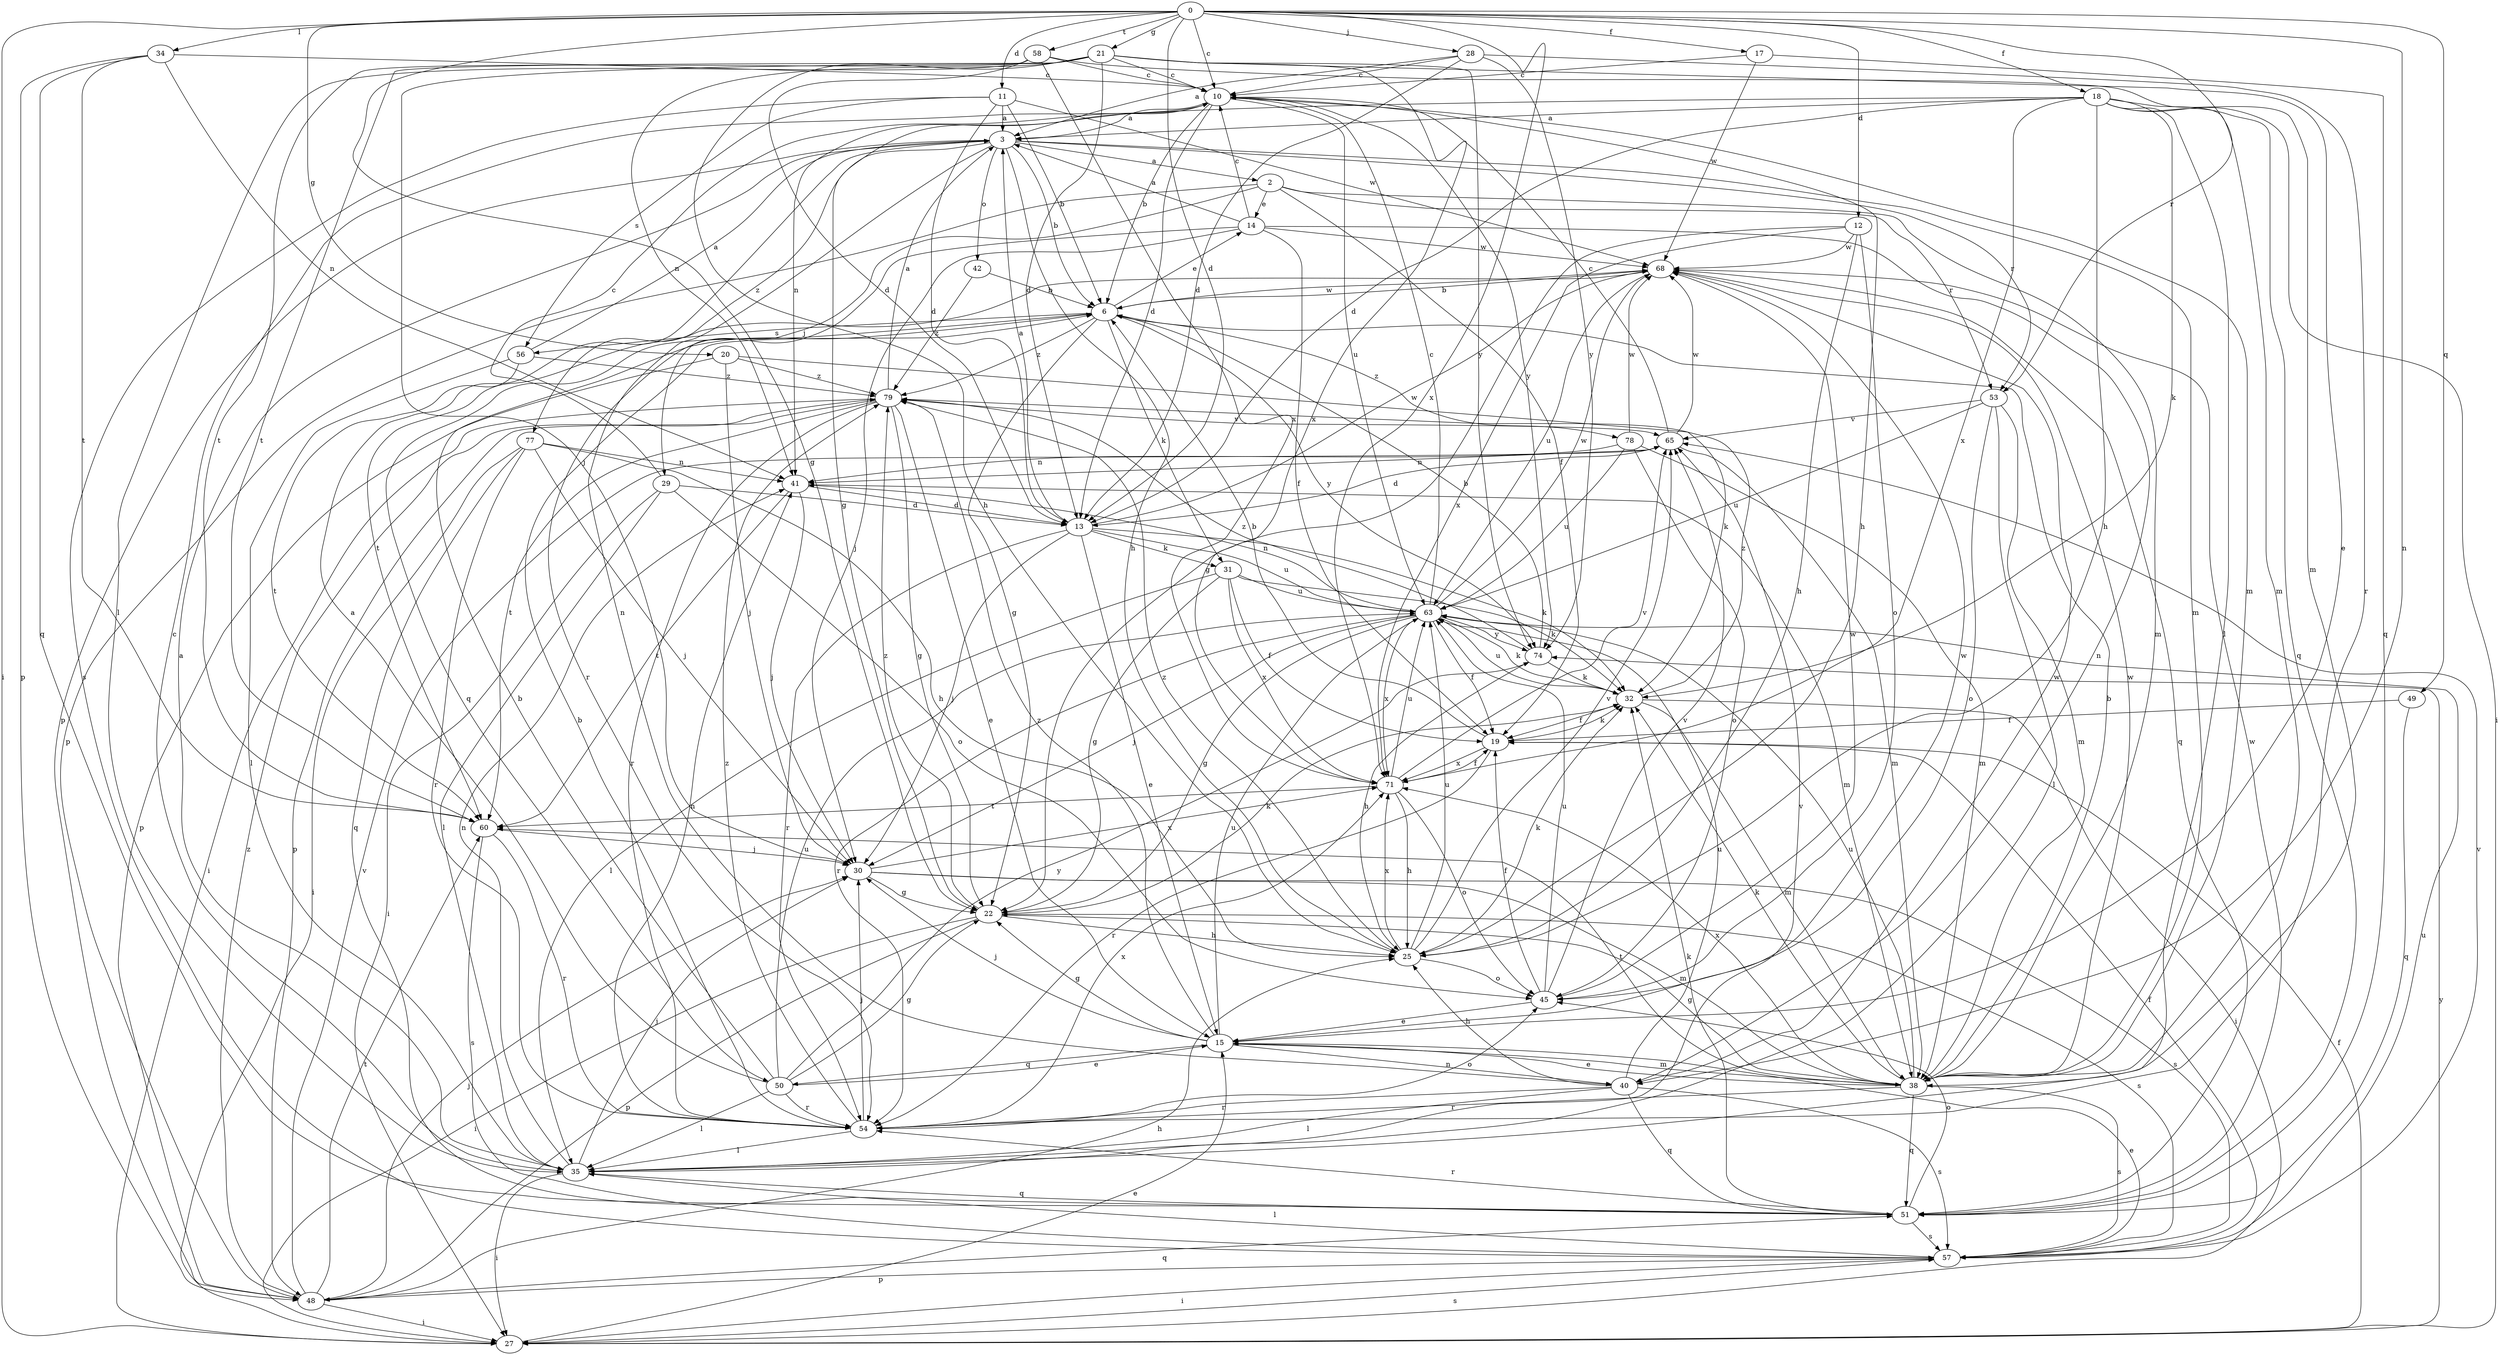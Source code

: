 strict digraph  {
0;
2;
3;
6;
10;
11;
12;
13;
14;
15;
17;
18;
19;
20;
21;
22;
25;
27;
28;
29;
30;
31;
32;
34;
35;
38;
40;
41;
42;
45;
48;
49;
50;
51;
53;
54;
56;
57;
58;
60;
63;
65;
68;
71;
74;
77;
78;
79;
0 -> 10  [label=c];
0 -> 11  [label=d];
0 -> 12  [label=d];
0 -> 13  [label=d];
0 -> 17  [label=f];
0 -> 18  [label=f];
0 -> 20  [label=g];
0 -> 21  [label=g];
0 -> 22  [label=g];
0 -> 27  [label=i];
0 -> 28  [label=j];
0 -> 34  [label=l];
0 -> 40  [label=n];
0 -> 49  [label=q];
0 -> 53  [label=r];
0 -> 58  [label=t];
0 -> 71  [label=x];
2 -> 14  [label=e];
2 -> 19  [label=f];
2 -> 29  [label=j];
2 -> 38  [label=m];
2 -> 48  [label=p];
2 -> 53  [label=r];
3 -> 2  [label=a];
3 -> 6  [label=b];
3 -> 25  [label=h];
3 -> 38  [label=m];
3 -> 40  [label=n];
3 -> 42  [label=o];
3 -> 48  [label=p];
3 -> 53  [label=r];
3 -> 77  [label=z];
6 -> 14  [label=e];
6 -> 22  [label=g];
6 -> 31  [label=k];
6 -> 50  [label=q];
6 -> 56  [label=s];
6 -> 68  [label=w];
6 -> 74  [label=y];
6 -> 78  [label=z];
6 -> 79  [label=z];
10 -> 3  [label=a];
10 -> 6  [label=b];
10 -> 13  [label=d];
10 -> 22  [label=g];
10 -> 25  [label=h];
10 -> 38  [label=m];
10 -> 63  [label=u];
10 -> 74  [label=y];
11 -> 3  [label=a];
11 -> 6  [label=b];
11 -> 13  [label=d];
11 -> 56  [label=s];
11 -> 57  [label=s];
11 -> 68  [label=w];
12 -> 22  [label=g];
12 -> 25  [label=h];
12 -> 45  [label=o];
12 -> 68  [label=w];
12 -> 71  [label=x];
13 -> 3  [label=a];
13 -> 15  [label=e];
13 -> 30  [label=j];
13 -> 31  [label=k];
13 -> 32  [label=k];
13 -> 54  [label=r];
13 -> 63  [label=u];
13 -> 68  [label=w];
14 -> 3  [label=a];
14 -> 10  [label=c];
14 -> 19  [label=f];
14 -> 30  [label=j];
14 -> 40  [label=n];
14 -> 54  [label=r];
14 -> 68  [label=w];
15 -> 22  [label=g];
15 -> 30  [label=j];
15 -> 38  [label=m];
15 -> 40  [label=n];
15 -> 50  [label=q];
15 -> 63  [label=u];
15 -> 68  [label=w];
15 -> 79  [label=z];
17 -> 10  [label=c];
17 -> 51  [label=q];
17 -> 68  [label=w];
18 -> 3  [label=a];
18 -> 13  [label=d];
18 -> 25  [label=h];
18 -> 27  [label=i];
18 -> 32  [label=k];
18 -> 35  [label=l];
18 -> 38  [label=m];
18 -> 41  [label=n];
18 -> 51  [label=q];
18 -> 71  [label=x];
19 -> 6  [label=b];
19 -> 32  [label=k];
19 -> 54  [label=r];
19 -> 71  [label=x];
20 -> 30  [label=j];
20 -> 32  [label=k];
20 -> 48  [label=p];
20 -> 79  [label=z];
21 -> 10  [label=c];
21 -> 13  [label=d];
21 -> 15  [label=e];
21 -> 25  [label=h];
21 -> 30  [label=j];
21 -> 41  [label=n];
21 -> 60  [label=t];
21 -> 71  [label=x];
21 -> 74  [label=y];
22 -> 25  [label=h];
22 -> 27  [label=i];
22 -> 32  [label=k];
22 -> 48  [label=p];
22 -> 57  [label=s];
22 -> 79  [label=z];
25 -> 32  [label=k];
25 -> 45  [label=o];
25 -> 63  [label=u];
25 -> 65  [label=v];
25 -> 71  [label=x];
25 -> 79  [label=z];
27 -> 15  [label=e];
27 -> 19  [label=f];
27 -> 57  [label=s];
27 -> 74  [label=y];
28 -> 3  [label=a];
28 -> 10  [label=c];
28 -> 13  [label=d];
28 -> 54  [label=r];
28 -> 74  [label=y];
29 -> 10  [label=c];
29 -> 13  [label=d];
29 -> 27  [label=i];
29 -> 35  [label=l];
29 -> 45  [label=o];
30 -> 22  [label=g];
30 -> 38  [label=m];
30 -> 57  [label=s];
30 -> 71  [label=x];
31 -> 19  [label=f];
31 -> 22  [label=g];
31 -> 32  [label=k];
31 -> 35  [label=l];
31 -> 63  [label=u];
31 -> 71  [label=x];
32 -> 19  [label=f];
32 -> 27  [label=i];
32 -> 38  [label=m];
32 -> 63  [label=u];
32 -> 79  [label=z];
34 -> 10  [label=c];
34 -> 41  [label=n];
34 -> 48  [label=p];
34 -> 51  [label=q];
34 -> 60  [label=t];
35 -> 3  [label=a];
35 -> 10  [label=c];
35 -> 27  [label=i];
35 -> 30  [label=j];
35 -> 41  [label=n];
35 -> 51  [label=q];
35 -> 65  [label=v];
38 -> 6  [label=b];
38 -> 15  [label=e];
38 -> 22  [label=g];
38 -> 32  [label=k];
38 -> 51  [label=q];
38 -> 54  [label=r];
38 -> 57  [label=s];
38 -> 60  [label=t];
38 -> 63  [label=u];
38 -> 68  [label=w];
38 -> 71  [label=x];
40 -> 25  [label=h];
40 -> 35  [label=l];
40 -> 51  [label=q];
40 -> 54  [label=r];
40 -> 57  [label=s];
40 -> 63  [label=u];
40 -> 68  [label=w];
41 -> 13  [label=d];
41 -> 30  [label=j];
41 -> 38  [label=m];
41 -> 60  [label=t];
42 -> 6  [label=b];
42 -> 79  [label=z];
45 -> 15  [label=e];
45 -> 19  [label=f];
45 -> 63  [label=u];
45 -> 65  [label=v];
45 -> 68  [label=w];
48 -> 25  [label=h];
48 -> 27  [label=i];
48 -> 30  [label=j];
48 -> 51  [label=q];
48 -> 60  [label=t];
48 -> 65  [label=v];
48 -> 79  [label=z];
49 -> 19  [label=f];
49 -> 51  [label=q];
50 -> 3  [label=a];
50 -> 6  [label=b];
50 -> 15  [label=e];
50 -> 22  [label=g];
50 -> 35  [label=l];
50 -> 54  [label=r];
50 -> 63  [label=u];
50 -> 74  [label=y];
51 -> 32  [label=k];
51 -> 45  [label=o];
51 -> 54  [label=r];
51 -> 57  [label=s];
51 -> 68  [label=w];
53 -> 35  [label=l];
53 -> 38  [label=m];
53 -> 45  [label=o];
53 -> 63  [label=u];
53 -> 65  [label=v];
54 -> 6  [label=b];
54 -> 30  [label=j];
54 -> 35  [label=l];
54 -> 41  [label=n];
54 -> 45  [label=o];
54 -> 71  [label=x];
54 -> 79  [label=z];
56 -> 3  [label=a];
56 -> 35  [label=l];
56 -> 60  [label=t];
56 -> 79  [label=z];
57 -> 15  [label=e];
57 -> 19  [label=f];
57 -> 27  [label=i];
57 -> 35  [label=l];
57 -> 48  [label=p];
57 -> 63  [label=u];
57 -> 65  [label=v];
58 -> 10  [label=c];
58 -> 13  [label=d];
58 -> 35  [label=l];
58 -> 38  [label=m];
58 -> 60  [label=t];
58 -> 71  [label=x];
60 -> 30  [label=j];
60 -> 54  [label=r];
60 -> 57  [label=s];
63 -> 10  [label=c];
63 -> 19  [label=f];
63 -> 22  [label=g];
63 -> 30  [label=j];
63 -> 32  [label=k];
63 -> 41  [label=n];
63 -> 54  [label=r];
63 -> 68  [label=w];
63 -> 71  [label=x];
63 -> 74  [label=y];
65 -> 10  [label=c];
65 -> 13  [label=d];
65 -> 38  [label=m];
65 -> 41  [label=n];
65 -> 68  [label=w];
68 -> 6  [label=b];
68 -> 51  [label=q];
68 -> 60  [label=t];
68 -> 63  [label=u];
71 -> 19  [label=f];
71 -> 25  [label=h];
71 -> 45  [label=o];
71 -> 60  [label=t];
71 -> 63  [label=u];
71 -> 65  [label=v];
74 -> 6  [label=b];
74 -> 25  [label=h];
74 -> 32  [label=k];
74 -> 79  [label=z];
77 -> 25  [label=h];
77 -> 27  [label=i];
77 -> 30  [label=j];
77 -> 41  [label=n];
77 -> 51  [label=q];
77 -> 54  [label=r];
78 -> 38  [label=m];
78 -> 41  [label=n];
78 -> 45  [label=o];
78 -> 63  [label=u];
78 -> 68  [label=w];
79 -> 3  [label=a];
79 -> 15  [label=e];
79 -> 22  [label=g];
79 -> 27  [label=i];
79 -> 48  [label=p];
79 -> 54  [label=r];
79 -> 60  [label=t];
79 -> 65  [label=v];
}
